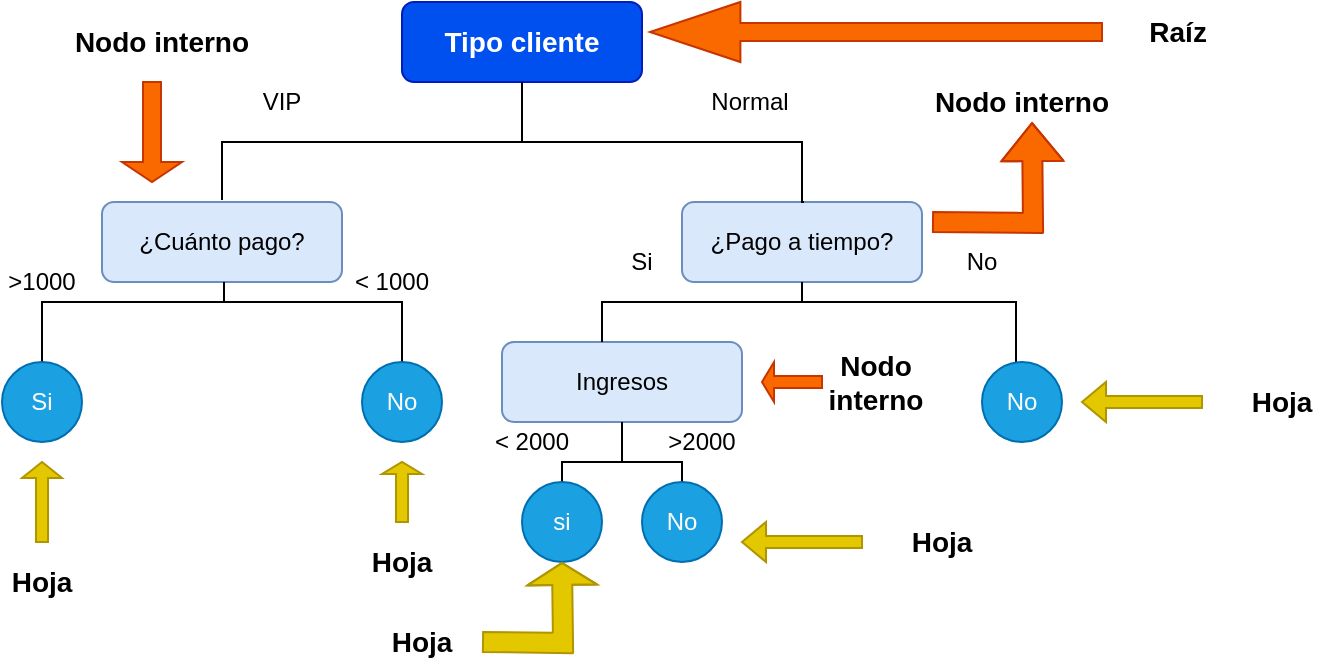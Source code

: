 <mxfile version="14.6.10" type="github">
  <diagram id="C5RBs43oDa-KdzZeNtuy" name="Page-1">
    <mxGraphModel dx="868" dy="450" grid="1" gridSize="10" guides="1" tooltips="1" connect="1" arrows="1" fold="1" page="1" pageScale="1" pageWidth="827" pageHeight="1169" math="0" shadow="0">
      <root>
        <mxCell id="WIyWlLk6GJQsqaUBKTNV-0" />
        <mxCell id="WIyWlLk6GJQsqaUBKTNV-1" parent="WIyWlLk6GJQsqaUBKTNV-0" />
        <mxCell id="WIyWlLk6GJQsqaUBKTNV-3" value="&lt;b&gt;&lt;font style=&quot;font-size: 14px&quot;&gt;Tipo cliente&lt;/font&gt;&lt;/b&gt;" style="rounded=1;whiteSpace=wrap;html=1;fontSize=12;glass=0;strokeWidth=1;shadow=0;fillColor=#0050ef;strokeColor=#001DBC;fontColor=#ffffff;" parent="WIyWlLk6GJQsqaUBKTNV-1" vertex="1">
          <mxGeometry x="220" y="80" width="120" height="40" as="geometry" />
        </mxCell>
        <mxCell id="WIyWlLk6GJQsqaUBKTNV-7" value="¿Pago a tiempo?" style="rounded=1;whiteSpace=wrap;html=1;fontSize=12;glass=0;strokeWidth=1;shadow=0;fillColor=#dae8fc;strokeColor=#6c8ebf;" parent="WIyWlLk6GJQsqaUBKTNV-1" vertex="1">
          <mxGeometry x="360" y="180" width="120" height="40" as="geometry" />
        </mxCell>
        <mxCell id="WIyWlLk6GJQsqaUBKTNV-11" value="Ingresos" style="rounded=1;whiteSpace=wrap;html=1;fontSize=12;glass=0;strokeWidth=1;shadow=0;fillColor=#dae8fc;strokeColor=#6c8ebf;" parent="WIyWlLk6GJQsqaUBKTNV-1" vertex="1">
          <mxGeometry x="270" y="250" width="120" height="40" as="geometry" />
        </mxCell>
        <mxCell id="WIyWlLk6GJQsqaUBKTNV-12" value="¿Cuánto pago?" style="rounded=1;whiteSpace=wrap;html=1;fontSize=12;glass=0;strokeWidth=1;shadow=0;fillColor=#dae8fc;strokeColor=#6c8ebf;" parent="WIyWlLk6GJQsqaUBKTNV-1" vertex="1">
          <mxGeometry x="70" y="180" width="120" height="40" as="geometry" />
        </mxCell>
        <mxCell id="N6xd5RqWwykFRlc01VI--4" value="" style="endArrow=none;html=1;rounded=0;edgeStyle=elbowEdgeStyle;" edge="1" parent="WIyWlLk6GJQsqaUBKTNV-1">
          <mxGeometry width="50" height="50" relative="1" as="geometry">
            <mxPoint x="280" y="150" as="sourcePoint" />
            <mxPoint x="421" y="180" as="targetPoint" />
            <Array as="points">
              <mxPoint x="420" y="160" />
            </Array>
          </mxGeometry>
        </mxCell>
        <mxCell id="N6xd5RqWwykFRlc01VI--6" value="" style="endArrow=none;html=1;rounded=0;edgeStyle=elbowEdgeStyle;elbow=vertical;entryX=0.5;entryY=1;entryDx=0;entryDy=0;" edge="1" parent="WIyWlLk6GJQsqaUBKTNV-1" target="WIyWlLk6GJQsqaUBKTNV-3">
          <mxGeometry width="50" height="50" relative="1" as="geometry">
            <mxPoint x="130" y="179" as="sourcePoint" />
            <mxPoint x="211" y="180" as="targetPoint" />
            <Array as="points">
              <mxPoint x="150" y="150" />
            </Array>
          </mxGeometry>
        </mxCell>
        <mxCell id="N6xd5RqWwykFRlc01VI--7" value="" style="endArrow=none;html=1;rounded=0;edgeStyle=elbowEdgeStyle;elbow=vertical;entryX=0.5;entryY=1;entryDx=0;entryDy=0;" edge="1" parent="WIyWlLk6GJQsqaUBKTNV-1" target="WIyWlLk6GJQsqaUBKTNV-7">
          <mxGeometry width="50" height="50" relative="1" as="geometry">
            <mxPoint x="320" y="250" as="sourcePoint" />
            <mxPoint x="414" y="200" as="targetPoint" />
            <Array as="points">
              <mxPoint x="344" y="230" />
            </Array>
          </mxGeometry>
        </mxCell>
        <mxCell id="N6xd5RqWwykFRlc01VI--8" value="" style="endArrow=none;html=1;rounded=0;edgeStyle=elbowEdgeStyle;" edge="1" parent="WIyWlLk6GJQsqaUBKTNV-1">
          <mxGeometry width="50" height="50" relative="1" as="geometry">
            <mxPoint x="420" y="230" as="sourcePoint" />
            <mxPoint x="527" y="260" as="targetPoint" />
            <Array as="points">
              <mxPoint x="527" y="240" />
            </Array>
          </mxGeometry>
        </mxCell>
        <mxCell id="N6xd5RqWwykFRlc01VI--9" value="No" style="ellipse;whiteSpace=wrap;html=1;aspect=fixed;fillColor=#1ba1e2;strokeColor=#006EAF;fontColor=#ffffff;" vertex="1" parent="WIyWlLk6GJQsqaUBKTNV-1">
          <mxGeometry x="510" y="260" width="40" height="40" as="geometry" />
        </mxCell>
        <mxCell id="N6xd5RqWwykFRlc01VI--10" value="" style="endArrow=none;html=1;rounded=0;edgeStyle=elbowEdgeStyle;elbow=vertical;entryX=0.5;entryY=1;entryDx=0;entryDy=0;" edge="1" parent="WIyWlLk6GJQsqaUBKTNV-1">
          <mxGeometry width="50" height="50" relative="1" as="geometry">
            <mxPoint x="40" y="260" as="sourcePoint" />
            <mxPoint x="131" y="220" as="targetPoint" />
            <Array as="points">
              <mxPoint x="121" y="230" />
            </Array>
          </mxGeometry>
        </mxCell>
        <mxCell id="N6xd5RqWwykFRlc01VI--47" value="" style="endArrow=none;html=1;rounded=0;edgeStyle=elbowEdgeStyle;" edge="1" parent="WIyWlLk6GJQsqaUBKTNV-1">
          <mxGeometry width="50" height="50" relative="1" as="geometry">
            <mxPoint x="130" y="230" as="sourcePoint" />
            <mxPoint x="220" y="260" as="targetPoint" />
            <Array as="points">
              <mxPoint x="220" y="230" />
            </Array>
          </mxGeometry>
        </mxCell>
        <mxCell id="N6xd5RqWwykFRlc01VI--48" value="No" style="ellipse;whiteSpace=wrap;html=1;aspect=fixed;fillColor=#1ba1e2;strokeColor=#006EAF;fontColor=#ffffff;" vertex="1" parent="WIyWlLk6GJQsqaUBKTNV-1">
          <mxGeometry x="200" y="260" width="40" height="40" as="geometry" />
        </mxCell>
        <mxCell id="N6xd5RqWwykFRlc01VI--49" value="Si&lt;span style=&quot;color: rgba(0 , 0 , 0 , 0) ; font-family: monospace ; font-size: 0px&quot;&gt;%3CmxGraphModel%3E%3Croot%3E%3CmxCell%20id%3D%220%22%2F%3E%3CmxCell%20id%3D%221%22%20parent%3D%220%22%2F%3E%3CmxCell%20id%3D%222%22%20value%3D%22No%22%20style%3D%22ellipse%3BwhiteSpace%3Dwrap%3Bhtml%3D1%3Baspect%3Dfixed%3B%22%20vertex%3D%221%22%20parent%3D%221%22%3E%3CmxGeometry%20x%3D%22510%22%20y%3D%22260%22%20width%3D%2240%22%20height%3D%2240%22%20as%3D%22geometry%22%2F%3E%3C%2FmxCell%3E%3C%2Froot%3E%3C%2FmxGraphModel%3E&lt;/span&gt;" style="ellipse;whiteSpace=wrap;html=1;aspect=fixed;fillColor=#1ba1e2;strokeColor=#006EAF;fontColor=#ffffff;" vertex="1" parent="WIyWlLk6GJQsqaUBKTNV-1">
          <mxGeometry x="20" y="260" width="40" height="40" as="geometry" />
        </mxCell>
        <mxCell id="N6xd5RqWwykFRlc01VI--50" value="" style="endArrow=none;html=1;rounded=0;edgeStyle=elbowEdgeStyle;elbow=vertical;exitX=0.5;exitY=0;exitDx=0;exitDy=0;" edge="1" parent="WIyWlLk6GJQsqaUBKTNV-1" source="N6xd5RqWwykFRlc01VI--52">
          <mxGeometry width="50" height="50" relative="1" as="geometry">
            <mxPoint x="300" y="310" as="sourcePoint" />
            <mxPoint x="330" y="290" as="targetPoint" />
            <Array as="points">
              <mxPoint x="310" y="310" />
            </Array>
          </mxGeometry>
        </mxCell>
        <mxCell id="N6xd5RqWwykFRlc01VI--51" value="" style="endArrow=none;html=1;rounded=0;edgeStyle=elbowEdgeStyle;" edge="1" parent="WIyWlLk6GJQsqaUBKTNV-1">
          <mxGeometry width="50" height="50" relative="1" as="geometry">
            <mxPoint x="330" y="310" as="sourcePoint" />
            <mxPoint x="360" y="320" as="targetPoint" />
            <Array as="points">
              <mxPoint x="360" y="310" />
            </Array>
          </mxGeometry>
        </mxCell>
        <mxCell id="N6xd5RqWwykFRlc01VI--52" value="&lt;font style=&quot;vertical-align: inherit&quot;&gt;&lt;font style=&quot;vertical-align: inherit&quot;&gt;si&lt;/font&gt;&lt;/font&gt;" style="ellipse;whiteSpace=wrap;html=1;aspect=fixed;fillColor=#1ba1e2;strokeColor=#006EAF;fontColor=#ffffff;" vertex="1" parent="WIyWlLk6GJQsqaUBKTNV-1">
          <mxGeometry x="280" y="320" width="40" height="40" as="geometry" />
        </mxCell>
        <mxCell id="N6xd5RqWwykFRlc01VI--53" value="No" style="ellipse;whiteSpace=wrap;html=1;aspect=fixed;fillColor=#1ba1e2;strokeColor=#006EAF;fontColor=#ffffff;" vertex="1" parent="WIyWlLk6GJQsqaUBKTNV-1">
          <mxGeometry x="340" y="320" width="40" height="40" as="geometry" />
        </mxCell>
        <mxCell id="N6xd5RqWwykFRlc01VI--54" value="&lt;font style=&quot;vertical-align: inherit&quot;&gt;&lt;font style=&quot;vertical-align: inherit&quot;&gt;&amp;gt;1000&lt;/font&gt;&lt;/font&gt;" style="text;html=1;strokeColor=none;fillColor=none;align=center;verticalAlign=middle;whiteSpace=wrap;rounded=0;" vertex="1" parent="WIyWlLk6GJQsqaUBKTNV-1">
          <mxGeometry x="20" y="210" width="40" height="20" as="geometry" />
        </mxCell>
        <mxCell id="N6xd5RqWwykFRlc01VI--55" value="&lt;font style=&quot;vertical-align: inherit&quot;&gt;&lt;font style=&quot;vertical-align: inherit&quot;&gt;&lt;font style=&quot;vertical-align: inherit&quot;&gt;&lt;font style=&quot;vertical-align: inherit&quot;&gt;&amp;lt; 1000&lt;/font&gt;&lt;/font&gt;&lt;/font&gt;&lt;/font&gt;" style="text;html=1;strokeColor=none;fillColor=none;align=center;verticalAlign=middle;whiteSpace=wrap;rounded=0;" vertex="1" parent="WIyWlLk6GJQsqaUBKTNV-1">
          <mxGeometry x="190" y="210" width="50" height="20" as="geometry" />
        </mxCell>
        <mxCell id="N6xd5RqWwykFRlc01VI--57" value="&lt;font style=&quot;vertical-align: inherit&quot;&gt;&lt;font style=&quot;vertical-align: inherit&quot;&gt;&amp;gt;2000&lt;/font&gt;&lt;/font&gt;" style="text;html=1;strokeColor=none;fillColor=none;align=center;verticalAlign=middle;whiteSpace=wrap;rounded=0;" vertex="1" parent="WIyWlLk6GJQsqaUBKTNV-1">
          <mxGeometry x="350" y="290" width="40" height="20" as="geometry" />
        </mxCell>
        <mxCell id="N6xd5RqWwykFRlc01VI--58" value="&lt;font style=&quot;vertical-align: inherit&quot;&gt;&lt;font style=&quot;vertical-align: inherit&quot;&gt;&lt;font style=&quot;vertical-align: inherit&quot;&gt;&lt;font style=&quot;vertical-align: inherit&quot;&gt;&amp;lt; 2000&lt;/font&gt;&lt;/font&gt;&lt;/font&gt;&lt;/font&gt;" style="text;html=1;strokeColor=none;fillColor=none;align=center;verticalAlign=middle;whiteSpace=wrap;rounded=0;" vertex="1" parent="WIyWlLk6GJQsqaUBKTNV-1">
          <mxGeometry x="260" y="290" width="50" height="20" as="geometry" />
        </mxCell>
        <mxCell id="N6xd5RqWwykFRlc01VI--59" value="&lt;font style=&quot;vertical-align: inherit&quot;&gt;&lt;font style=&quot;vertical-align: inherit&quot;&gt;VIP&lt;/font&gt;&lt;/font&gt;" style="text;html=1;strokeColor=none;fillColor=none;align=center;verticalAlign=middle;whiteSpace=wrap;rounded=0;" vertex="1" parent="WIyWlLk6GJQsqaUBKTNV-1">
          <mxGeometry x="140" y="120" width="40" height="20" as="geometry" />
        </mxCell>
        <mxCell id="N6xd5RqWwykFRlc01VI--61" value="&lt;font style=&quot;vertical-align: inherit&quot;&gt;&lt;font style=&quot;vertical-align: inherit&quot;&gt;Normal&lt;/font&gt;&lt;/font&gt;" style="text;html=1;strokeColor=none;fillColor=none;align=center;verticalAlign=middle;whiteSpace=wrap;rounded=0;" vertex="1" parent="WIyWlLk6GJQsqaUBKTNV-1">
          <mxGeometry x="374" y="120" width="40" height="20" as="geometry" />
        </mxCell>
        <mxCell id="N6xd5RqWwykFRlc01VI--62" value="&lt;font style=&quot;vertical-align: inherit&quot;&gt;&lt;font style=&quot;vertical-align: inherit&quot;&gt;Si&lt;/font&gt;&lt;/font&gt;" style="text;html=1;strokeColor=none;fillColor=none;align=center;verticalAlign=middle;whiteSpace=wrap;rounded=0;" vertex="1" parent="WIyWlLk6GJQsqaUBKTNV-1">
          <mxGeometry x="320" y="200" width="40" height="20" as="geometry" />
        </mxCell>
        <mxCell id="N6xd5RqWwykFRlc01VI--63" value="&lt;font style=&quot;vertical-align: inherit&quot;&gt;&lt;font style=&quot;vertical-align: inherit&quot;&gt;No&lt;/font&gt;&lt;/font&gt;" style="text;html=1;strokeColor=none;fillColor=none;align=center;verticalAlign=middle;whiteSpace=wrap;rounded=0;" vertex="1" parent="WIyWlLk6GJQsqaUBKTNV-1">
          <mxGeometry x="490" y="200" width="40" height="20" as="geometry" />
        </mxCell>
        <mxCell id="N6xd5RqWwykFRlc01VI--68" value="" style="shape=singleArrow;direction=west;whiteSpace=wrap;html=1;fillColor=#fa6800;strokeColor=#C73500;fontColor=#000000;" vertex="1" parent="WIyWlLk6GJQsqaUBKTNV-1">
          <mxGeometry x="344" y="80" width="226" height="30" as="geometry" />
        </mxCell>
        <mxCell id="N6xd5RqWwykFRlc01VI--70" value="" style="shape=singleArrow;direction=west;whiteSpace=wrap;html=1;fillColor=#e3c800;strokeColor=#B09500;fontColor=#000000;" vertex="1" parent="WIyWlLk6GJQsqaUBKTNV-1">
          <mxGeometry x="560" y="270" width="60" height="20" as="geometry" />
        </mxCell>
        <mxCell id="N6xd5RqWwykFRlc01VI--71" value="&lt;font style=&quot;vertical-align: inherit&quot;&gt;&lt;font style=&quot;vertical-align: inherit&quot; size=&quot;1&quot;&gt;&lt;b style=&quot;font-size: 14px&quot;&gt;Raíz&amp;nbsp;&lt;/b&gt;&lt;/font&gt;&lt;/font&gt;" style="text;html=1;strokeColor=none;fillColor=none;align=center;verticalAlign=middle;whiteSpace=wrap;rounded=0;" vertex="1" parent="WIyWlLk6GJQsqaUBKTNV-1">
          <mxGeometry x="590" y="85" width="40" height="20" as="geometry" />
        </mxCell>
        <mxCell id="N6xd5RqWwykFRlc01VI--72" value="&lt;font style=&quot;vertical-align: inherit&quot;&gt;&lt;font style=&quot;vertical-align: inherit&quot; size=&quot;1&quot;&gt;&lt;b style=&quot;font-size: 14px&quot;&gt;&lt;font style=&quot;vertical-align: inherit&quot;&gt;&lt;font style=&quot;vertical-align: inherit&quot;&gt;Hoja&lt;/font&gt;&lt;/font&gt;&lt;/b&gt;&lt;/font&gt;&lt;/font&gt;" style="text;html=1;strokeColor=none;fillColor=none;align=center;verticalAlign=middle;whiteSpace=wrap;rounded=0;" vertex="1" parent="WIyWlLk6GJQsqaUBKTNV-1">
          <mxGeometry x="640" y="270" width="40" height="20" as="geometry" />
        </mxCell>
        <mxCell id="N6xd5RqWwykFRlc01VI--73" value="&lt;font style=&quot;vertical-align: inherit&quot;&gt;&lt;font style=&quot;vertical-align: inherit&quot; size=&quot;1&quot;&gt;&lt;b style=&quot;font-size: 14px&quot;&gt;&lt;font style=&quot;vertical-align: inherit&quot;&gt;&lt;font style=&quot;vertical-align: inherit&quot;&gt;Hoja&lt;/font&gt;&lt;/font&gt;&lt;/b&gt;&lt;/font&gt;&lt;/font&gt;" style="text;html=1;strokeColor=none;fillColor=none;align=center;verticalAlign=middle;whiteSpace=wrap;rounded=0;" vertex="1" parent="WIyWlLk6GJQsqaUBKTNV-1">
          <mxGeometry x="470" y="340" width="40" height="20" as="geometry" />
        </mxCell>
        <mxCell id="N6xd5RqWwykFRlc01VI--74" value="" style="shape=singleArrow;direction=west;whiteSpace=wrap;html=1;fillColor=#e3c800;strokeColor=#B09500;fontColor=#000000;" vertex="1" parent="WIyWlLk6GJQsqaUBKTNV-1">
          <mxGeometry x="390" y="340" width="60" height="20" as="geometry" />
        </mxCell>
        <mxCell id="N6xd5RqWwykFRlc01VI--75" value="" style="shape=flexArrow;endArrow=classic;html=1;rounded=0;edgeStyle=orthogonalEdgeStyle;fillColor=#fa6800;strokeColor=#C73500;" edge="1" parent="WIyWlLk6GJQsqaUBKTNV-1">
          <mxGeometry width="50" height="50" relative="1" as="geometry">
            <mxPoint x="485" y="190" as="sourcePoint" />
            <mxPoint x="535" y="140" as="targetPoint" />
          </mxGeometry>
        </mxCell>
        <mxCell id="N6xd5RqWwykFRlc01VI--77" value="" style="shape=singleArrow;direction=north;whiteSpace=wrap;html=1;fillColor=#e3c800;strokeColor=#B09500;fontColor=#000000;" vertex="1" parent="WIyWlLk6GJQsqaUBKTNV-1">
          <mxGeometry x="210" y="310" width="20" height="30" as="geometry" />
        </mxCell>
        <mxCell id="N6xd5RqWwykFRlc01VI--78" value="" style="shape=singleArrow;direction=north;whiteSpace=wrap;html=1;fillColor=#e3c800;strokeColor=#B09500;fontColor=#000000;" vertex="1" parent="WIyWlLk6GJQsqaUBKTNV-1">
          <mxGeometry x="30" y="310" width="20" height="40" as="geometry" />
        </mxCell>
        <mxCell id="N6xd5RqWwykFRlc01VI--79" value="" style="shape=flexArrow;endArrow=classic;html=1;rounded=0;edgeStyle=orthogonalEdgeStyle;endWidth=24;endSize=3.33;fillColor=#e3c800;strokeColor=#B09500;" edge="1" parent="WIyWlLk6GJQsqaUBKTNV-1">
          <mxGeometry width="50" height="50" relative="1" as="geometry">
            <mxPoint x="260" y="400" as="sourcePoint" />
            <mxPoint x="300" y="360" as="targetPoint" />
          </mxGeometry>
        </mxCell>
        <mxCell id="N6xd5RqWwykFRlc01VI--80" value="&lt;font style=&quot;vertical-align: inherit&quot;&gt;&lt;font style=&quot;vertical-align: inherit&quot; size=&quot;1&quot;&gt;&lt;b style=&quot;font-size: 14px&quot;&gt;&lt;font style=&quot;vertical-align: inherit&quot;&gt;&lt;font style=&quot;vertical-align: inherit&quot;&gt;Hoja&lt;/font&gt;&lt;/font&gt;&lt;/b&gt;&lt;/font&gt;&lt;/font&gt;" style="text;html=1;strokeColor=none;fillColor=none;align=center;verticalAlign=middle;whiteSpace=wrap;rounded=0;" vertex="1" parent="WIyWlLk6GJQsqaUBKTNV-1">
          <mxGeometry x="210" y="390" width="40" height="20" as="geometry" />
        </mxCell>
        <mxCell id="N6xd5RqWwykFRlc01VI--81" value="&lt;font style=&quot;vertical-align: inherit&quot;&gt;&lt;font style=&quot;vertical-align: inherit&quot; size=&quot;1&quot;&gt;&lt;b style=&quot;font-size: 14px&quot;&gt;&lt;font style=&quot;vertical-align: inherit&quot;&gt;&lt;font style=&quot;vertical-align: inherit&quot;&gt;Hoja&lt;/font&gt;&lt;/font&gt;&lt;/b&gt;&lt;/font&gt;&lt;/font&gt;" style="text;html=1;strokeColor=none;fillColor=none;align=center;verticalAlign=middle;whiteSpace=wrap;rounded=0;" vertex="1" parent="WIyWlLk6GJQsqaUBKTNV-1">
          <mxGeometry x="200" y="350" width="40" height="20" as="geometry" />
        </mxCell>
        <mxCell id="N6xd5RqWwykFRlc01VI--82" value="&lt;font style=&quot;vertical-align: inherit&quot;&gt;&lt;font style=&quot;vertical-align: inherit&quot; size=&quot;1&quot;&gt;&lt;b style=&quot;font-size: 14px&quot;&gt;&lt;font style=&quot;vertical-align: inherit&quot;&gt;&lt;font style=&quot;vertical-align: inherit&quot;&gt;Hoja&lt;/font&gt;&lt;/font&gt;&lt;/b&gt;&lt;/font&gt;&lt;/font&gt;" style="text;html=1;strokeColor=none;fillColor=none;align=center;verticalAlign=middle;whiteSpace=wrap;rounded=0;" vertex="1" parent="WIyWlLk6GJQsqaUBKTNV-1">
          <mxGeometry x="20" y="360" width="40" height="20" as="geometry" />
        </mxCell>
        <mxCell id="N6xd5RqWwykFRlc01VI--83" value="&lt;font style=&quot;vertical-align: inherit&quot;&gt;&lt;font style=&quot;vertical-align: inherit&quot; size=&quot;1&quot;&gt;&lt;b style=&quot;font-size: 14px&quot;&gt;&lt;font style=&quot;vertical-align: inherit&quot;&gt;&lt;font style=&quot;vertical-align: inherit&quot;&gt;Nodo interno&lt;/font&gt;&lt;/font&gt;&lt;/b&gt;&lt;/font&gt;&lt;/font&gt;" style="text;html=1;strokeColor=none;fillColor=none;align=center;verticalAlign=middle;whiteSpace=wrap;rounded=0;" vertex="1" parent="WIyWlLk6GJQsqaUBKTNV-1">
          <mxGeometry x="480" y="120" width="100" height="20" as="geometry" />
        </mxCell>
        <mxCell id="N6xd5RqWwykFRlc01VI--84" value="" style="shape=singleArrow;direction=south;whiteSpace=wrap;html=1;fillColor=#fa6800;strokeColor=#C73500;fontColor=#000000;" vertex="1" parent="WIyWlLk6GJQsqaUBKTNV-1">
          <mxGeometry x="80" y="120" width="30" height="50" as="geometry" />
        </mxCell>
        <mxCell id="N6xd5RqWwykFRlc01VI--85" value="&lt;font style=&quot;vertical-align: inherit&quot;&gt;&lt;font style=&quot;vertical-align: inherit&quot; size=&quot;1&quot;&gt;&lt;b style=&quot;font-size: 14px&quot;&gt;&lt;font style=&quot;vertical-align: inherit&quot;&gt;&lt;font style=&quot;vertical-align: inherit&quot;&gt;Nodo interno&lt;/font&gt;&lt;/font&gt;&lt;/b&gt;&lt;/font&gt;&lt;/font&gt;" style="text;html=1;strokeColor=none;fillColor=none;align=center;verticalAlign=middle;whiteSpace=wrap;rounded=0;" vertex="1" parent="WIyWlLk6GJQsqaUBKTNV-1">
          <mxGeometry x="50" y="90" width="100" height="20" as="geometry" />
        </mxCell>
        <mxCell id="N6xd5RqWwykFRlc01VI--86" value="" style="shape=singleArrow;direction=west;whiteSpace=wrap;html=1;fillColor=#fa6800;strokeColor=#C73500;fontColor=#000000;" vertex="1" parent="WIyWlLk6GJQsqaUBKTNV-1">
          <mxGeometry x="400" y="260" width="30" height="20" as="geometry" />
        </mxCell>
        <mxCell id="N6xd5RqWwykFRlc01VI--87" value="&lt;font style=&quot;vertical-align: inherit&quot;&gt;&lt;font style=&quot;vertical-align: inherit&quot; size=&quot;1&quot;&gt;&lt;b style=&quot;font-size: 14px&quot;&gt;&lt;font style=&quot;vertical-align: inherit&quot;&gt;&lt;font style=&quot;vertical-align: inherit&quot;&gt;Nodo interno&lt;/font&gt;&lt;/font&gt;&lt;/b&gt;&lt;/font&gt;&lt;/font&gt;" style="text;html=1;strokeColor=none;fillColor=none;align=center;verticalAlign=middle;whiteSpace=wrap;rounded=0;" vertex="1" parent="WIyWlLk6GJQsqaUBKTNV-1">
          <mxGeometry x="424" y="260" width="66" height="20" as="geometry" />
        </mxCell>
      </root>
    </mxGraphModel>
  </diagram>
</mxfile>
